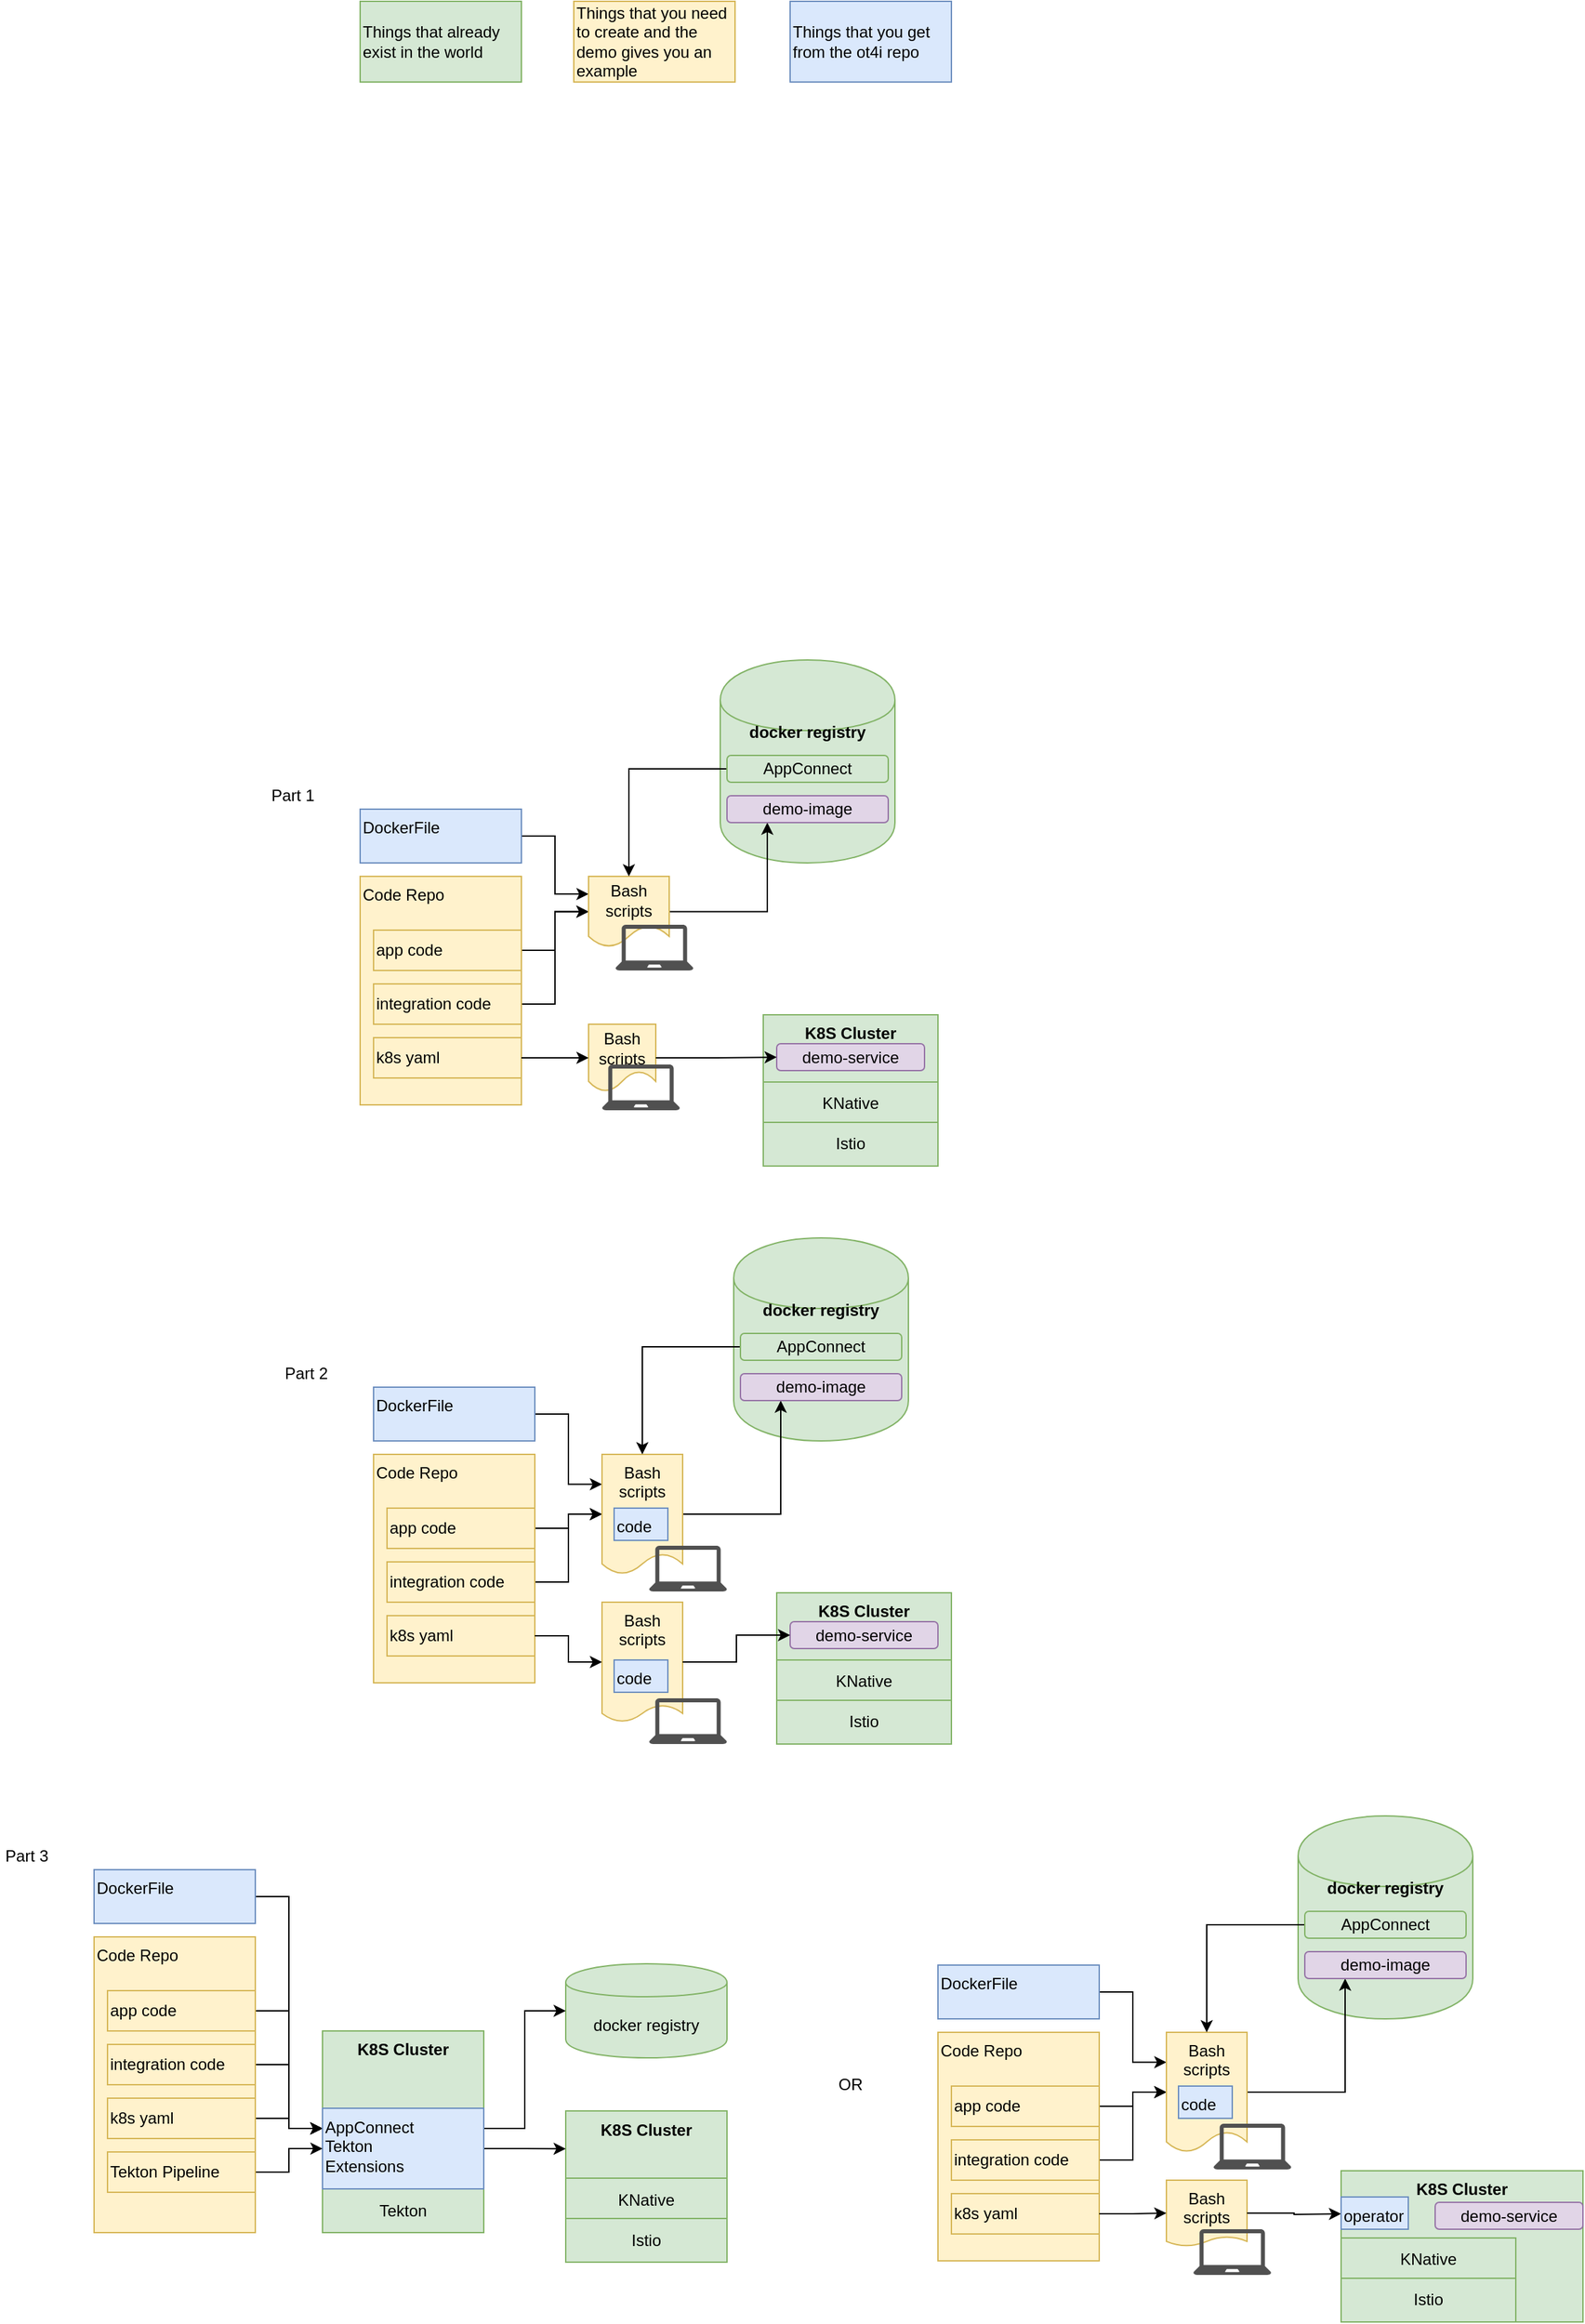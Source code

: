 <mxfile version="12.4.2" type="device" pages="1"><diagram id="d5PL4_a5zrSGrWc61N6P" name="Page-1"><mxGraphModel dx="1942" dy="1934" grid="1" gridSize="10" guides="1" tooltips="1" connect="1" arrows="1" fold="1" page="1" pageScale="1" pageWidth="827" pageHeight="1169" math="0" shadow="0"><root><mxCell id="0"/><mxCell id="1" parent="0"/><mxCell id="m8Vy4IUDhLXLZT3X2p1R-5" value="&lt;b&gt;docker registry&lt;/b&gt;" style="shape=cylinder;whiteSpace=wrap;html=1;boundedLbl=1;backgroundOutline=1;align=center;fillColor=#d5e8d4;strokeColor=#82b366;verticalAlign=top;" vertex="1" parent="1"><mxGeometry x="348" y="-80" width="130" height="151" as="geometry"/></mxCell><mxCell id="m8Vy4IUDhLXLZT3X2p1R-20" style="edgeStyle=orthogonalEdgeStyle;rounded=0;orthogonalLoop=1;jettySize=auto;html=1;entryX=0;entryY=0.25;entryDx=0;entryDy=0;" edge="1" parent="1" source="m8Vy4IUDhLXLZT3X2p1R-6" target="m8Vy4IUDhLXLZT3X2p1R-30"><mxGeometry relative="1" as="geometry"/></mxCell><mxCell id="m8Vy4IUDhLXLZT3X2p1R-6" value="DockerFile" style="rounded=0;whiteSpace=wrap;html=1;verticalAlign=top;align=left;fillColor=#dae8fc;strokeColor=#6c8ebf;" vertex="1" parent="1"><mxGeometry x="80" y="31" width="120" height="40" as="geometry"/></mxCell><mxCell id="m8Vy4IUDhLXLZT3X2p1R-8" value="Things that you get from the ot4i repo" style="rounded=0;whiteSpace=wrap;html=1;align=left;fillColor=#dae8fc;strokeColor=#6c8ebf;" vertex="1" parent="1"><mxGeometry x="400" y="-570" width="120" height="60" as="geometry"/></mxCell><mxCell id="m8Vy4IUDhLXLZT3X2p1R-9" value="Things that you need to create and the demo gives you an example" style="rounded=0;whiteSpace=wrap;html=1;align=left;fillColor=#fff2cc;strokeColor=#d6b656;" vertex="1" parent="1"><mxGeometry x="239" y="-570" width="120" height="60" as="geometry"/></mxCell><mxCell id="m8Vy4IUDhLXLZT3X2p1R-11" value="Things that already exist in the world" style="rounded=0;whiteSpace=wrap;html=1;align=left;fillColor=#d5e8d4;strokeColor=#82b366;" vertex="1" parent="1"><mxGeometry x="80" y="-570" width="120" height="60" as="geometry"/></mxCell><mxCell id="m8Vy4IUDhLXLZT3X2p1R-14" value="Code Repo" style="rounded=0;whiteSpace=wrap;html=1;align=left;fillColor=#fff2cc;strokeColor=#d6b656;verticalAlign=top;" vertex="1" parent="1"><mxGeometry x="80" y="81" width="120" height="170" as="geometry"/></mxCell><mxCell id="m8Vy4IUDhLXLZT3X2p1R-32" style="edgeStyle=orthogonalEdgeStyle;rounded=0;orthogonalLoop=1;jettySize=auto;html=1;entryX=0;entryY=0.5;entryDx=0;entryDy=0;" edge="1" parent="1" source="m8Vy4IUDhLXLZT3X2p1R-15" target="m8Vy4IUDhLXLZT3X2p1R-30"><mxGeometry relative="1" as="geometry"/></mxCell><mxCell id="m8Vy4IUDhLXLZT3X2p1R-15" value="app code" style="rounded=0;whiteSpace=wrap;html=1;align=left;fillColor=#fff2cc;strokeColor=#d6b656;" vertex="1" parent="1"><mxGeometry x="90" y="121" width="110" height="30" as="geometry"/></mxCell><mxCell id="m8Vy4IUDhLXLZT3X2p1R-19" style="edgeStyle=orthogonalEdgeStyle;rounded=0;orthogonalLoop=1;jettySize=auto;html=1;entryX=0;entryY=0.5;entryDx=0;entryDy=0;" edge="1" parent="1" source="m8Vy4IUDhLXLZT3X2p1R-16" target="m8Vy4IUDhLXLZT3X2p1R-30"><mxGeometry relative="1" as="geometry"><mxPoint x="240" y="101" as="targetPoint"/></mxGeometry></mxCell><mxCell id="m8Vy4IUDhLXLZT3X2p1R-16" value="integration code" style="rounded=0;whiteSpace=wrap;html=1;align=left;fillColor=#fff2cc;strokeColor=#d6b656;" vertex="1" parent="1"><mxGeometry x="90" y="161" width="110" height="30" as="geometry"/></mxCell><mxCell id="m8Vy4IUDhLXLZT3X2p1R-17" value="k8s yaml" style="rounded=0;whiteSpace=wrap;html=1;align=left;fillColor=#fff2cc;strokeColor=#d6b656;" vertex="1" parent="1"><mxGeometry x="90" y="201" width="110" height="30" as="geometry"/></mxCell><mxCell id="m8Vy4IUDhLXLZT3X2p1R-21" value="&lt;b&gt;K8S Cluster&lt;/b&gt;" style="rounded=0;whiteSpace=wrap;html=1;align=center;fillColor=#d5e8d4;strokeColor=#82b366;verticalAlign=top;" vertex="1" parent="1"><mxGeometry x="380" y="184" width="130" height="112.5" as="geometry"/></mxCell><mxCell id="m8Vy4IUDhLXLZT3X2p1R-23" value="KNative" style="rounded=0;whiteSpace=wrap;html=1;align=center;fillColor=#d5e8d4;strokeColor=#82b366;verticalAlign=middle;" vertex="1" parent="1"><mxGeometry x="380" y="234" width="130" height="32.5" as="geometry"/></mxCell><mxCell id="m8Vy4IUDhLXLZT3X2p1R-24" value="Istio" style="rounded=0;whiteSpace=wrap;html=1;align=center;fillColor=#d5e8d4;strokeColor=#82b366;verticalAlign=middle;" vertex="1" parent="1"><mxGeometry x="380" y="264" width="130" height="32.5" as="geometry"/></mxCell><mxCell id="m8Vy4IUDhLXLZT3X2p1R-33" style="edgeStyle=orthogonalEdgeStyle;rounded=0;orthogonalLoop=1;jettySize=auto;html=1;entryX=0.25;entryY=1;entryDx=0;entryDy=0;" edge="1" parent="1" source="m8Vy4IUDhLXLZT3X2p1R-30" target="m8Vy4IUDhLXLZT3X2p1R-76"><mxGeometry relative="1" as="geometry"/></mxCell><mxCell id="m8Vy4IUDhLXLZT3X2p1R-30" value="Bash scripts" style="shape=document;whiteSpace=wrap;html=1;boundedLbl=1;align=center;fillColor=#fff2cc;strokeColor=#d6b656;" vertex="1" parent="1"><mxGeometry x="250" y="81" width="60" height="52.5" as="geometry"/></mxCell><mxCell id="m8Vy4IUDhLXLZT3X2p1R-26" value="Bash scripts" style="shape=document;whiteSpace=wrap;html=1;boundedLbl=1;align=center;fillColor=#fff2cc;strokeColor=#d6b656;" vertex="1" parent="1"><mxGeometry x="250" y="191" width="50" height="50" as="geometry"/></mxCell><mxCell id="m8Vy4IUDhLXLZT3X2p1R-34" style="edgeStyle=orthogonalEdgeStyle;rounded=0;orthogonalLoop=1;jettySize=auto;html=1;entryX=0;entryY=0.5;entryDx=0;entryDy=0;" edge="1" parent="1" source="m8Vy4IUDhLXLZT3X2p1R-17" target="m8Vy4IUDhLXLZT3X2p1R-26"><mxGeometry relative="1" as="geometry"><mxPoint x="200" y="216" as="sourcePoint"/><mxPoint x="480" y="216" as="targetPoint"/></mxGeometry></mxCell><mxCell id="m8Vy4IUDhLXLZT3X2p1R-35" value="Part 1" style="text;html=1;strokeColor=none;fillColor=none;align=center;verticalAlign=middle;whiteSpace=wrap;rounded=0;" vertex="1" parent="1"><mxGeometry x="10" y="11" width="40" height="20" as="geometry"/></mxCell><mxCell id="m8Vy4IUDhLXLZT3X2p1R-36" value="Part 3" style="text;html=1;strokeColor=none;fillColor=none;align=center;verticalAlign=middle;whiteSpace=wrap;rounded=0;" vertex="1" parent="1"><mxGeometry x="-188" y="800" width="40" height="20" as="geometry"/></mxCell><mxCell id="m8Vy4IUDhLXLZT3X2p1R-37" value="docker registry" style="shape=cylinder;whiteSpace=wrap;html=1;boundedLbl=1;backgroundOutline=1;align=center;fillColor=#d5e8d4;strokeColor=#82b366;" vertex="1" parent="1"><mxGeometry x="233" y="890" width="120" height="70" as="geometry"/></mxCell><mxCell id="m8Vy4IUDhLXLZT3X2p1R-70" style="edgeStyle=orthogonalEdgeStyle;rounded=0;orthogonalLoop=1;jettySize=auto;html=1;entryX=0;entryY=0.25;entryDx=0;entryDy=0;" edge="1" parent="1" source="m8Vy4IUDhLXLZT3X2p1R-39" target="m8Vy4IUDhLXLZT3X2p1R-62"><mxGeometry relative="1" as="geometry"/></mxCell><mxCell id="m8Vy4IUDhLXLZT3X2p1R-39" value="DockerFile" style="rounded=0;whiteSpace=wrap;html=1;verticalAlign=top;align=left;fillColor=#dae8fc;strokeColor=#6c8ebf;" vertex="1" parent="1"><mxGeometry x="-118" y="820" width="120" height="40" as="geometry"/></mxCell><mxCell id="m8Vy4IUDhLXLZT3X2p1R-40" value="Code Repo" style="rounded=0;whiteSpace=wrap;html=1;align=left;fillColor=#fff2cc;strokeColor=#d6b656;verticalAlign=top;" vertex="1" parent="1"><mxGeometry x="-118" y="870" width="120" height="220" as="geometry"/></mxCell><mxCell id="m8Vy4IUDhLXLZT3X2p1R-69" style="edgeStyle=orthogonalEdgeStyle;rounded=0;orthogonalLoop=1;jettySize=auto;html=1;entryX=0;entryY=0.25;entryDx=0;entryDy=0;" edge="1" parent="1" source="m8Vy4IUDhLXLZT3X2p1R-42" target="m8Vy4IUDhLXLZT3X2p1R-62"><mxGeometry relative="1" as="geometry"/></mxCell><mxCell id="m8Vy4IUDhLXLZT3X2p1R-42" value="app code" style="rounded=0;whiteSpace=wrap;html=1;align=left;fillColor=#fff2cc;strokeColor=#d6b656;" vertex="1" parent="1"><mxGeometry x="-108" y="910" width="110" height="30" as="geometry"/></mxCell><mxCell id="m8Vy4IUDhLXLZT3X2p1R-68" style="edgeStyle=orthogonalEdgeStyle;rounded=0;orthogonalLoop=1;jettySize=auto;html=1;entryX=0;entryY=0.25;entryDx=0;entryDy=0;" edge="1" parent="1" source="m8Vy4IUDhLXLZT3X2p1R-44" target="m8Vy4IUDhLXLZT3X2p1R-62"><mxGeometry relative="1" as="geometry"/></mxCell><mxCell id="m8Vy4IUDhLXLZT3X2p1R-44" value="integration code" style="rounded=0;whiteSpace=wrap;html=1;align=left;fillColor=#fff2cc;strokeColor=#d6b656;" vertex="1" parent="1"><mxGeometry x="-108" y="950" width="110" height="30" as="geometry"/></mxCell><mxCell id="m8Vy4IUDhLXLZT3X2p1R-67" style="edgeStyle=orthogonalEdgeStyle;rounded=0;orthogonalLoop=1;jettySize=auto;html=1;entryX=0;entryY=0.25;entryDx=0;entryDy=0;" edge="1" parent="1" source="m8Vy4IUDhLXLZT3X2p1R-46" target="m8Vy4IUDhLXLZT3X2p1R-62"><mxGeometry relative="1" as="geometry"/></mxCell><mxCell id="m8Vy4IUDhLXLZT3X2p1R-46" value="k8s yaml" style="rounded=0;whiteSpace=wrap;html=1;align=left;fillColor=#fff2cc;strokeColor=#d6b656;" vertex="1" parent="1"><mxGeometry x="-108" y="990" width="110" height="30" as="geometry"/></mxCell><mxCell id="m8Vy4IUDhLXLZT3X2p1R-47" value="&lt;b&gt;K8S Cluster&lt;/b&gt;" style="rounded=0;whiteSpace=wrap;html=1;align=center;fillColor=#d5e8d4;strokeColor=#82b366;verticalAlign=top;" vertex="1" parent="1"><mxGeometry x="233" y="999.5" width="120" height="112.5" as="geometry"/></mxCell><mxCell id="m8Vy4IUDhLXLZT3X2p1R-48" value="KNative" style="rounded=0;whiteSpace=wrap;html=1;align=center;fillColor=#d5e8d4;strokeColor=#82b366;verticalAlign=middle;" vertex="1" parent="1"><mxGeometry x="233" y="1049.5" width="120" height="32.5" as="geometry"/></mxCell><mxCell id="m8Vy4IUDhLXLZT3X2p1R-49" value="Istio" style="rounded=0;whiteSpace=wrap;html=1;align=center;fillColor=#d5e8d4;strokeColor=#82b366;verticalAlign=middle;" vertex="1" parent="1"><mxGeometry x="233" y="1079.5" width="120" height="32.5" as="geometry"/></mxCell><mxCell id="m8Vy4IUDhLXLZT3X2p1R-55" value="" style="pointerEvents=1;shadow=0;dashed=0;html=1;strokeColor=none;fillColor=#505050;labelPosition=center;verticalLabelPosition=bottom;verticalAlign=top;outlineConnect=0;align=center;shape=mxgraph.office.devices.laptop;" vertex="1" parent="1"><mxGeometry x="260" y="221" width="58" height="34" as="geometry"/></mxCell><mxCell id="m8Vy4IUDhLXLZT3X2p1R-56" value="" style="pointerEvents=1;shadow=0;dashed=0;html=1;strokeColor=none;fillColor=#505050;labelPosition=center;verticalLabelPosition=bottom;verticalAlign=top;outlineConnect=0;align=center;shape=mxgraph.office.devices.laptop;" vertex="1" parent="1"><mxGeometry x="270" y="117" width="58" height="34" as="geometry"/></mxCell><mxCell id="m8Vy4IUDhLXLZT3X2p1R-57" value="&lt;b&gt;K8S Cluster&lt;/b&gt;" style="rounded=0;whiteSpace=wrap;html=1;align=center;fillColor=#d5e8d4;strokeColor=#82b366;verticalAlign=top;" vertex="1" parent="1"><mxGeometry x="52" y="940" width="120" height="150" as="geometry"/></mxCell><mxCell id="m8Vy4IUDhLXLZT3X2p1R-58" value="Tekton" style="rounded=0;whiteSpace=wrap;html=1;align=center;fillColor=#d5e8d4;strokeColor=#82b366;verticalAlign=middle;" vertex="1" parent="1"><mxGeometry x="52" y="1057.5" width="120" height="32.5" as="geometry"/></mxCell><mxCell id="m8Vy4IUDhLXLZT3X2p1R-64" style="edgeStyle=orthogonalEdgeStyle;rounded=0;orthogonalLoop=1;jettySize=auto;html=1;entryX=0;entryY=0.5;entryDx=0;entryDy=0;exitX=1;exitY=0.25;exitDx=0;exitDy=0;" edge="1" parent="1" source="m8Vy4IUDhLXLZT3X2p1R-62" target="m8Vy4IUDhLXLZT3X2p1R-37"><mxGeometry relative="1" as="geometry"/></mxCell><mxCell id="m8Vy4IUDhLXLZT3X2p1R-65" style="edgeStyle=orthogonalEdgeStyle;rounded=0;orthogonalLoop=1;jettySize=auto;html=1;entryX=0;entryY=0.25;entryDx=0;entryDy=0;" edge="1" parent="1" source="m8Vy4IUDhLXLZT3X2p1R-62" target="m8Vy4IUDhLXLZT3X2p1R-47"><mxGeometry relative="1" as="geometry"/></mxCell><mxCell id="m8Vy4IUDhLXLZT3X2p1R-62" value="AppConnect&lt;br&gt;Tekton&lt;br&gt;Extensions" style="rounded=0;whiteSpace=wrap;html=1;verticalAlign=top;align=left;fillColor=#dae8fc;strokeColor=#6c8ebf;" vertex="1" parent="1"><mxGeometry x="52" y="997.5" width="120" height="60" as="geometry"/></mxCell><mxCell id="m8Vy4IUDhLXLZT3X2p1R-66" style="edgeStyle=orthogonalEdgeStyle;rounded=0;orthogonalLoop=1;jettySize=auto;html=1;" edge="1" parent="1" source="m8Vy4IUDhLXLZT3X2p1R-63" target="m8Vy4IUDhLXLZT3X2p1R-62"><mxGeometry relative="1" as="geometry"/></mxCell><mxCell id="m8Vy4IUDhLXLZT3X2p1R-63" value="Tekton Pipeline" style="rounded=0;whiteSpace=wrap;html=1;align=left;fillColor=#fff2cc;strokeColor=#d6b656;" vertex="1" parent="1"><mxGeometry x="-108" y="1030" width="110" height="30" as="geometry"/></mxCell><mxCell id="m8Vy4IUDhLXLZT3X2p1R-75" style="edgeStyle=orthogonalEdgeStyle;rounded=0;orthogonalLoop=1;jettySize=auto;html=1;" edge="1" parent="1" source="m8Vy4IUDhLXLZT3X2p1R-72" target="m8Vy4IUDhLXLZT3X2p1R-30"><mxGeometry relative="1" as="geometry"/></mxCell><mxCell id="m8Vy4IUDhLXLZT3X2p1R-72" value="AppConnect" style="rounded=1;whiteSpace=wrap;html=1;align=center;fillColor=#d5e8d4;strokeColor=#82b366;" vertex="1" parent="1"><mxGeometry x="353" y="-9" width="120" height="20" as="geometry"/></mxCell><mxCell id="m8Vy4IUDhLXLZT3X2p1R-76" value="demo-image" style="rounded=1;whiteSpace=wrap;html=1;align=center;fillColor=#e1d5e7;strokeColor=#9673a6;" vertex="1" parent="1"><mxGeometry x="353" y="21" width="120" height="20" as="geometry"/></mxCell><mxCell id="m8Vy4IUDhLXLZT3X2p1R-77" value="demo-service" style="rounded=1;whiteSpace=wrap;html=1;align=center;fillColor=#e1d5e7;strokeColor=#9673a6;" vertex="1" parent="1"><mxGeometry x="390" y="205.5" width="110" height="20" as="geometry"/></mxCell><mxCell id="m8Vy4IUDhLXLZT3X2p1R-22" style="edgeStyle=orthogonalEdgeStyle;rounded=0;orthogonalLoop=1;jettySize=auto;html=1;" edge="1" parent="1" source="m8Vy4IUDhLXLZT3X2p1R-26" target="m8Vy4IUDhLXLZT3X2p1R-77"><mxGeometry relative="1" as="geometry"/></mxCell><mxCell id="m8Vy4IUDhLXLZT3X2p1R-102" value="&lt;b&gt;docker registry&lt;/b&gt;" style="shape=cylinder;whiteSpace=wrap;html=1;boundedLbl=1;backgroundOutline=1;align=center;fillColor=#d5e8d4;strokeColor=#82b366;verticalAlign=top;" vertex="1" parent="1"><mxGeometry x="358" y="350" width="130" height="151" as="geometry"/></mxCell><mxCell id="m8Vy4IUDhLXLZT3X2p1R-103" style="edgeStyle=orthogonalEdgeStyle;rounded=0;orthogonalLoop=1;jettySize=auto;html=1;entryX=0;entryY=0.25;entryDx=0;entryDy=0;" edge="1" parent="1" source="m8Vy4IUDhLXLZT3X2p1R-104" target="m8Vy4IUDhLXLZT3X2p1R-115"><mxGeometry relative="1" as="geometry"/></mxCell><mxCell id="m8Vy4IUDhLXLZT3X2p1R-104" value="DockerFile" style="rounded=0;whiteSpace=wrap;html=1;verticalAlign=top;align=left;fillColor=#dae8fc;strokeColor=#6c8ebf;" vertex="1" parent="1"><mxGeometry x="90" y="461" width="120" height="40" as="geometry"/></mxCell><mxCell id="m8Vy4IUDhLXLZT3X2p1R-105" value="Code Repo" style="rounded=0;whiteSpace=wrap;html=1;align=left;fillColor=#fff2cc;strokeColor=#d6b656;verticalAlign=top;" vertex="1" parent="1"><mxGeometry x="90" y="511" width="120" height="170" as="geometry"/></mxCell><mxCell id="m8Vy4IUDhLXLZT3X2p1R-106" style="edgeStyle=orthogonalEdgeStyle;rounded=0;orthogonalLoop=1;jettySize=auto;html=1;entryX=0;entryY=0.5;entryDx=0;entryDy=0;" edge="1" parent="1" source="m8Vy4IUDhLXLZT3X2p1R-107" target="m8Vy4IUDhLXLZT3X2p1R-115"><mxGeometry relative="1" as="geometry"/></mxCell><mxCell id="m8Vy4IUDhLXLZT3X2p1R-107" value="app code" style="rounded=0;whiteSpace=wrap;html=1;align=left;fillColor=#fff2cc;strokeColor=#d6b656;" vertex="1" parent="1"><mxGeometry x="100" y="551" width="110" height="30" as="geometry"/></mxCell><mxCell id="m8Vy4IUDhLXLZT3X2p1R-108" style="edgeStyle=orthogonalEdgeStyle;rounded=0;orthogonalLoop=1;jettySize=auto;html=1;entryX=0;entryY=0.5;entryDx=0;entryDy=0;" edge="1" parent="1" source="m8Vy4IUDhLXLZT3X2p1R-109" target="m8Vy4IUDhLXLZT3X2p1R-115"><mxGeometry relative="1" as="geometry"><mxPoint x="250" y="531" as="targetPoint"/></mxGeometry></mxCell><mxCell id="m8Vy4IUDhLXLZT3X2p1R-109" value="integration code" style="rounded=0;whiteSpace=wrap;html=1;align=left;fillColor=#fff2cc;strokeColor=#d6b656;" vertex="1" parent="1"><mxGeometry x="100" y="591" width="110" height="30" as="geometry"/></mxCell><mxCell id="m8Vy4IUDhLXLZT3X2p1R-110" value="k8s yaml" style="rounded=0;whiteSpace=wrap;html=1;align=left;fillColor=#fff2cc;strokeColor=#d6b656;" vertex="1" parent="1"><mxGeometry x="100" y="631" width="110" height="30" as="geometry"/></mxCell><mxCell id="m8Vy4IUDhLXLZT3X2p1R-111" value="&lt;b&gt;K8S Cluster&lt;/b&gt;" style="rounded=0;whiteSpace=wrap;html=1;align=center;fillColor=#d5e8d4;strokeColor=#82b366;verticalAlign=top;" vertex="1" parent="1"><mxGeometry x="390" y="614" width="130" height="112.5" as="geometry"/></mxCell><mxCell id="m8Vy4IUDhLXLZT3X2p1R-112" value="KNative" style="rounded=0;whiteSpace=wrap;html=1;align=center;fillColor=#d5e8d4;strokeColor=#82b366;verticalAlign=middle;" vertex="1" parent="1"><mxGeometry x="390" y="664" width="130" height="32.5" as="geometry"/></mxCell><mxCell id="m8Vy4IUDhLXLZT3X2p1R-113" value="Istio" style="rounded=0;whiteSpace=wrap;html=1;align=center;fillColor=#d5e8d4;strokeColor=#82b366;verticalAlign=middle;" vertex="1" parent="1"><mxGeometry x="390" y="694" width="130" height="32.5" as="geometry"/></mxCell><mxCell id="m8Vy4IUDhLXLZT3X2p1R-114" style="edgeStyle=orthogonalEdgeStyle;rounded=0;orthogonalLoop=1;jettySize=auto;html=1;entryX=0.25;entryY=1;entryDx=0;entryDy=0;" edge="1" parent="1" source="m8Vy4IUDhLXLZT3X2p1R-115" target="m8Vy4IUDhLXLZT3X2p1R-123"><mxGeometry relative="1" as="geometry"/></mxCell><mxCell id="m8Vy4IUDhLXLZT3X2p1R-115" value="Bash scripts" style="shape=document;whiteSpace=wrap;html=1;boundedLbl=1;align=center;fillColor=#fff2cc;strokeColor=#d6b656;size=0.169;verticalAlign=top;" vertex="1" parent="1"><mxGeometry x="260" y="511" width="60" height="89" as="geometry"/></mxCell><mxCell id="m8Vy4IUDhLXLZT3X2p1R-116" value="Bash scripts" style="shape=document;whiteSpace=wrap;html=1;boundedLbl=1;align=center;fillColor=#fff2cc;strokeColor=#d6b656;size=0.141;verticalAlign=top;" vertex="1" parent="1"><mxGeometry x="260" y="621" width="60" height="89" as="geometry"/></mxCell><mxCell id="m8Vy4IUDhLXLZT3X2p1R-117" style="edgeStyle=orthogonalEdgeStyle;rounded=0;orthogonalLoop=1;jettySize=auto;html=1;entryX=0;entryY=0.5;entryDx=0;entryDy=0;" edge="1" parent="1" source="m8Vy4IUDhLXLZT3X2p1R-110" target="m8Vy4IUDhLXLZT3X2p1R-116"><mxGeometry relative="1" as="geometry"><mxPoint x="210" y="646" as="sourcePoint"/><mxPoint x="490" y="646" as="targetPoint"/></mxGeometry></mxCell><mxCell id="m8Vy4IUDhLXLZT3X2p1R-118" value="Part 2" style="text;html=1;strokeColor=none;fillColor=none;align=center;verticalAlign=middle;whiteSpace=wrap;rounded=0;" vertex="1" parent="1"><mxGeometry x="20" y="441" width="40" height="20" as="geometry"/></mxCell><mxCell id="m8Vy4IUDhLXLZT3X2p1R-119" value="" style="pointerEvents=1;shadow=0;dashed=0;html=1;strokeColor=none;fillColor=#505050;labelPosition=center;verticalLabelPosition=bottom;verticalAlign=top;outlineConnect=0;align=center;shape=mxgraph.office.devices.laptop;" vertex="1" parent="1"><mxGeometry x="295" y="692.5" width="58" height="34" as="geometry"/></mxCell><mxCell id="m8Vy4IUDhLXLZT3X2p1R-120" value="" style="pointerEvents=1;shadow=0;dashed=0;html=1;strokeColor=none;fillColor=#505050;labelPosition=center;verticalLabelPosition=bottom;verticalAlign=top;outlineConnect=0;align=center;shape=mxgraph.office.devices.laptop;" vertex="1" parent="1"><mxGeometry x="295" y="579" width="58" height="34" as="geometry"/></mxCell><mxCell id="m8Vy4IUDhLXLZT3X2p1R-121" style="edgeStyle=orthogonalEdgeStyle;rounded=0;orthogonalLoop=1;jettySize=auto;html=1;" edge="1" parent="1" source="m8Vy4IUDhLXLZT3X2p1R-122" target="m8Vy4IUDhLXLZT3X2p1R-115"><mxGeometry relative="1" as="geometry"/></mxCell><mxCell id="m8Vy4IUDhLXLZT3X2p1R-122" value="AppConnect" style="rounded=1;whiteSpace=wrap;html=1;align=center;fillColor=#d5e8d4;strokeColor=#82b366;" vertex="1" parent="1"><mxGeometry x="363" y="421" width="120" height="20" as="geometry"/></mxCell><mxCell id="m8Vy4IUDhLXLZT3X2p1R-123" value="demo-image" style="rounded=1;whiteSpace=wrap;html=1;align=center;fillColor=#e1d5e7;strokeColor=#9673a6;" vertex="1" parent="1"><mxGeometry x="363" y="451" width="120" height="20" as="geometry"/></mxCell><mxCell id="m8Vy4IUDhLXLZT3X2p1R-124" value="demo-service" style="rounded=1;whiteSpace=wrap;html=1;align=center;fillColor=#e1d5e7;strokeColor=#9673a6;" vertex="1" parent="1"><mxGeometry x="400" y="635.5" width="110" height="20" as="geometry"/></mxCell><mxCell id="m8Vy4IUDhLXLZT3X2p1R-125" style="edgeStyle=orthogonalEdgeStyle;rounded=0;orthogonalLoop=1;jettySize=auto;html=1;" edge="1" parent="1" source="m8Vy4IUDhLXLZT3X2p1R-116" target="m8Vy4IUDhLXLZT3X2p1R-124"><mxGeometry relative="1" as="geometry"/></mxCell><mxCell id="m8Vy4IUDhLXLZT3X2p1R-126" value="code" style="rounded=0;whiteSpace=wrap;html=1;verticalAlign=top;align=left;fillColor=#dae8fc;strokeColor=#6c8ebf;" vertex="1" parent="1"><mxGeometry x="269" y="551" width="40" height="24" as="geometry"/></mxCell><mxCell id="m8Vy4IUDhLXLZT3X2p1R-127" value="code" style="rounded=0;whiteSpace=wrap;html=1;verticalAlign=top;align=left;fillColor=#dae8fc;strokeColor=#6c8ebf;" vertex="1" parent="1"><mxGeometry x="269" y="664" width="40" height="24" as="geometry"/></mxCell><mxCell id="m8Vy4IUDhLXLZT3X2p1R-128" value="OR" style="text;html=1;strokeColor=none;fillColor=none;align=center;verticalAlign=middle;whiteSpace=wrap;rounded=0;" vertex="1" parent="1"><mxGeometry x="425" y="970" width="40" height="20" as="geometry"/></mxCell><mxCell id="m8Vy4IUDhLXLZT3X2p1R-129" value="&lt;b&gt;docker registry&lt;/b&gt;" style="shape=cylinder;whiteSpace=wrap;html=1;boundedLbl=1;backgroundOutline=1;align=center;fillColor=#d5e8d4;strokeColor=#82b366;verticalAlign=top;" vertex="1" parent="1"><mxGeometry x="778" y="780" width="130" height="151" as="geometry"/></mxCell><mxCell id="m8Vy4IUDhLXLZT3X2p1R-130" style="edgeStyle=orthogonalEdgeStyle;rounded=0;orthogonalLoop=1;jettySize=auto;html=1;entryX=0;entryY=0.25;entryDx=0;entryDy=0;" edge="1" parent="1" source="m8Vy4IUDhLXLZT3X2p1R-131" target="m8Vy4IUDhLXLZT3X2p1R-142"><mxGeometry relative="1" as="geometry"/></mxCell><mxCell id="m8Vy4IUDhLXLZT3X2p1R-131" value="DockerFile" style="rounded=0;whiteSpace=wrap;html=1;verticalAlign=top;align=left;fillColor=#dae8fc;strokeColor=#6c8ebf;" vertex="1" parent="1"><mxGeometry x="510" y="891" width="120" height="40" as="geometry"/></mxCell><mxCell id="m8Vy4IUDhLXLZT3X2p1R-132" value="Code Repo" style="rounded=0;whiteSpace=wrap;html=1;align=left;fillColor=#fff2cc;strokeColor=#d6b656;verticalAlign=top;" vertex="1" parent="1"><mxGeometry x="510" y="941" width="120" height="170" as="geometry"/></mxCell><mxCell id="m8Vy4IUDhLXLZT3X2p1R-133" style="edgeStyle=orthogonalEdgeStyle;rounded=0;orthogonalLoop=1;jettySize=auto;html=1;entryX=0;entryY=0.5;entryDx=0;entryDy=0;" edge="1" parent="1" source="m8Vy4IUDhLXLZT3X2p1R-134" target="m8Vy4IUDhLXLZT3X2p1R-142"><mxGeometry relative="1" as="geometry"/></mxCell><mxCell id="m8Vy4IUDhLXLZT3X2p1R-134" value="app code" style="rounded=0;whiteSpace=wrap;html=1;align=left;fillColor=#fff2cc;strokeColor=#d6b656;" vertex="1" parent="1"><mxGeometry x="520" y="981" width="110" height="30" as="geometry"/></mxCell><mxCell id="m8Vy4IUDhLXLZT3X2p1R-135" style="edgeStyle=orthogonalEdgeStyle;rounded=0;orthogonalLoop=1;jettySize=auto;html=1;entryX=0;entryY=0.5;entryDx=0;entryDy=0;" edge="1" parent="1" source="m8Vy4IUDhLXLZT3X2p1R-136" target="m8Vy4IUDhLXLZT3X2p1R-142"><mxGeometry relative="1" as="geometry"><mxPoint x="670" y="961" as="targetPoint"/></mxGeometry></mxCell><mxCell id="m8Vy4IUDhLXLZT3X2p1R-136" value="integration code" style="rounded=0;whiteSpace=wrap;html=1;align=left;fillColor=#fff2cc;strokeColor=#d6b656;" vertex="1" parent="1"><mxGeometry x="520" y="1021" width="110" height="30" as="geometry"/></mxCell><mxCell id="m8Vy4IUDhLXLZT3X2p1R-137" value="k8s yaml" style="rounded=0;whiteSpace=wrap;html=1;align=left;fillColor=#fff2cc;strokeColor=#d6b656;" vertex="1" parent="1"><mxGeometry x="520" y="1061" width="110" height="30" as="geometry"/></mxCell><mxCell id="m8Vy4IUDhLXLZT3X2p1R-138" value="&lt;b&gt;K8S Cluster&lt;/b&gt;" style="rounded=0;whiteSpace=wrap;html=1;align=center;fillColor=#d5e8d4;strokeColor=#82b366;verticalAlign=top;" vertex="1" parent="1"><mxGeometry x="810" y="1044" width="180" height="112.5" as="geometry"/></mxCell><mxCell id="m8Vy4IUDhLXLZT3X2p1R-139" value="KNative" style="rounded=0;whiteSpace=wrap;html=1;align=center;fillColor=#d5e8d4;strokeColor=#82b366;verticalAlign=middle;" vertex="1" parent="1"><mxGeometry x="810" y="1094" width="130" height="32.5" as="geometry"/></mxCell><mxCell id="m8Vy4IUDhLXLZT3X2p1R-140" value="Istio" style="rounded=0;whiteSpace=wrap;html=1;align=center;fillColor=#d5e8d4;strokeColor=#82b366;verticalAlign=middle;" vertex="1" parent="1"><mxGeometry x="810" y="1124" width="130" height="32.5" as="geometry"/></mxCell><mxCell id="m8Vy4IUDhLXLZT3X2p1R-141" style="edgeStyle=orthogonalEdgeStyle;rounded=0;orthogonalLoop=1;jettySize=auto;html=1;entryX=0.25;entryY=1;entryDx=0;entryDy=0;" edge="1" parent="1" source="m8Vy4IUDhLXLZT3X2p1R-142" target="m8Vy4IUDhLXLZT3X2p1R-149"><mxGeometry relative="1" as="geometry"/></mxCell><mxCell id="m8Vy4IUDhLXLZT3X2p1R-142" value="Bash scripts" style="shape=document;whiteSpace=wrap;html=1;boundedLbl=1;align=center;fillColor=#fff2cc;strokeColor=#d6b656;size=0.169;verticalAlign=top;" vertex="1" parent="1"><mxGeometry x="680" y="941" width="60" height="89" as="geometry"/></mxCell><mxCell id="m8Vy4IUDhLXLZT3X2p1R-143" value="Bash scripts" style="shape=document;whiteSpace=wrap;html=1;boundedLbl=1;align=center;fillColor=#fff2cc;strokeColor=#d6b656;size=0.141;verticalAlign=top;" vertex="1" parent="1"><mxGeometry x="680" y="1051" width="60" height="49" as="geometry"/></mxCell><mxCell id="m8Vy4IUDhLXLZT3X2p1R-144" style="edgeStyle=orthogonalEdgeStyle;rounded=0;orthogonalLoop=1;jettySize=auto;html=1;entryX=0;entryY=0.5;entryDx=0;entryDy=0;" edge="1" parent="1" source="m8Vy4IUDhLXLZT3X2p1R-137" target="m8Vy4IUDhLXLZT3X2p1R-143"><mxGeometry relative="1" as="geometry"><mxPoint x="630" y="1076" as="sourcePoint"/><mxPoint x="910" y="1076" as="targetPoint"/></mxGeometry></mxCell><mxCell id="m8Vy4IUDhLXLZT3X2p1R-145" value="" style="pointerEvents=1;shadow=0;dashed=0;html=1;strokeColor=none;fillColor=#505050;labelPosition=center;verticalLabelPosition=bottom;verticalAlign=top;outlineConnect=0;align=center;shape=mxgraph.office.devices.laptop;" vertex="1" parent="1"><mxGeometry x="700" y="1087.5" width="58" height="34" as="geometry"/></mxCell><mxCell id="m8Vy4IUDhLXLZT3X2p1R-146" value="" style="pointerEvents=1;shadow=0;dashed=0;html=1;strokeColor=none;fillColor=#505050;labelPosition=center;verticalLabelPosition=bottom;verticalAlign=top;outlineConnect=0;align=center;shape=mxgraph.office.devices.laptop;" vertex="1" parent="1"><mxGeometry x="715" y="1009" width="58" height="34" as="geometry"/></mxCell><mxCell id="m8Vy4IUDhLXLZT3X2p1R-147" style="edgeStyle=orthogonalEdgeStyle;rounded=0;orthogonalLoop=1;jettySize=auto;html=1;" edge="1" parent="1" source="m8Vy4IUDhLXLZT3X2p1R-148" target="m8Vy4IUDhLXLZT3X2p1R-142"><mxGeometry relative="1" as="geometry"/></mxCell><mxCell id="m8Vy4IUDhLXLZT3X2p1R-148" value="AppConnect" style="rounded=1;whiteSpace=wrap;html=1;align=center;fillColor=#d5e8d4;strokeColor=#82b366;" vertex="1" parent="1"><mxGeometry x="783" y="851" width="120" height="20" as="geometry"/></mxCell><mxCell id="m8Vy4IUDhLXLZT3X2p1R-149" value="demo-image" style="rounded=1;whiteSpace=wrap;html=1;align=center;fillColor=#e1d5e7;strokeColor=#9673a6;" vertex="1" parent="1"><mxGeometry x="783" y="881" width="120" height="20" as="geometry"/></mxCell><mxCell id="m8Vy4IUDhLXLZT3X2p1R-150" value="demo-service" style="rounded=1;whiteSpace=wrap;html=1;align=center;fillColor=#e1d5e7;strokeColor=#9673a6;" vertex="1" parent="1"><mxGeometry x="880" y="1067.5" width="110" height="20" as="geometry"/></mxCell><mxCell id="m8Vy4IUDhLXLZT3X2p1R-151" style="edgeStyle=orthogonalEdgeStyle;rounded=0;orthogonalLoop=1;jettySize=auto;html=1;" edge="1" parent="1" source="m8Vy4IUDhLXLZT3X2p1R-143"><mxGeometry relative="1" as="geometry"><mxPoint x="810" y="1076" as="targetPoint"/></mxGeometry></mxCell><mxCell id="m8Vy4IUDhLXLZT3X2p1R-152" value="code" style="rounded=0;whiteSpace=wrap;html=1;verticalAlign=top;align=left;fillColor=#dae8fc;strokeColor=#6c8ebf;" vertex="1" parent="1"><mxGeometry x="689" y="981" width="40" height="24" as="geometry"/></mxCell><mxCell id="m8Vy4IUDhLXLZT3X2p1R-153" value="operator" style="rounded=0;whiteSpace=wrap;html=1;verticalAlign=top;align=left;fillColor=#dae8fc;strokeColor=#6c8ebf;" vertex="1" parent="1"><mxGeometry x="810" y="1063.5" width="50" height="24" as="geometry"/></mxCell></root></mxGraphModel></diagram></mxfile>